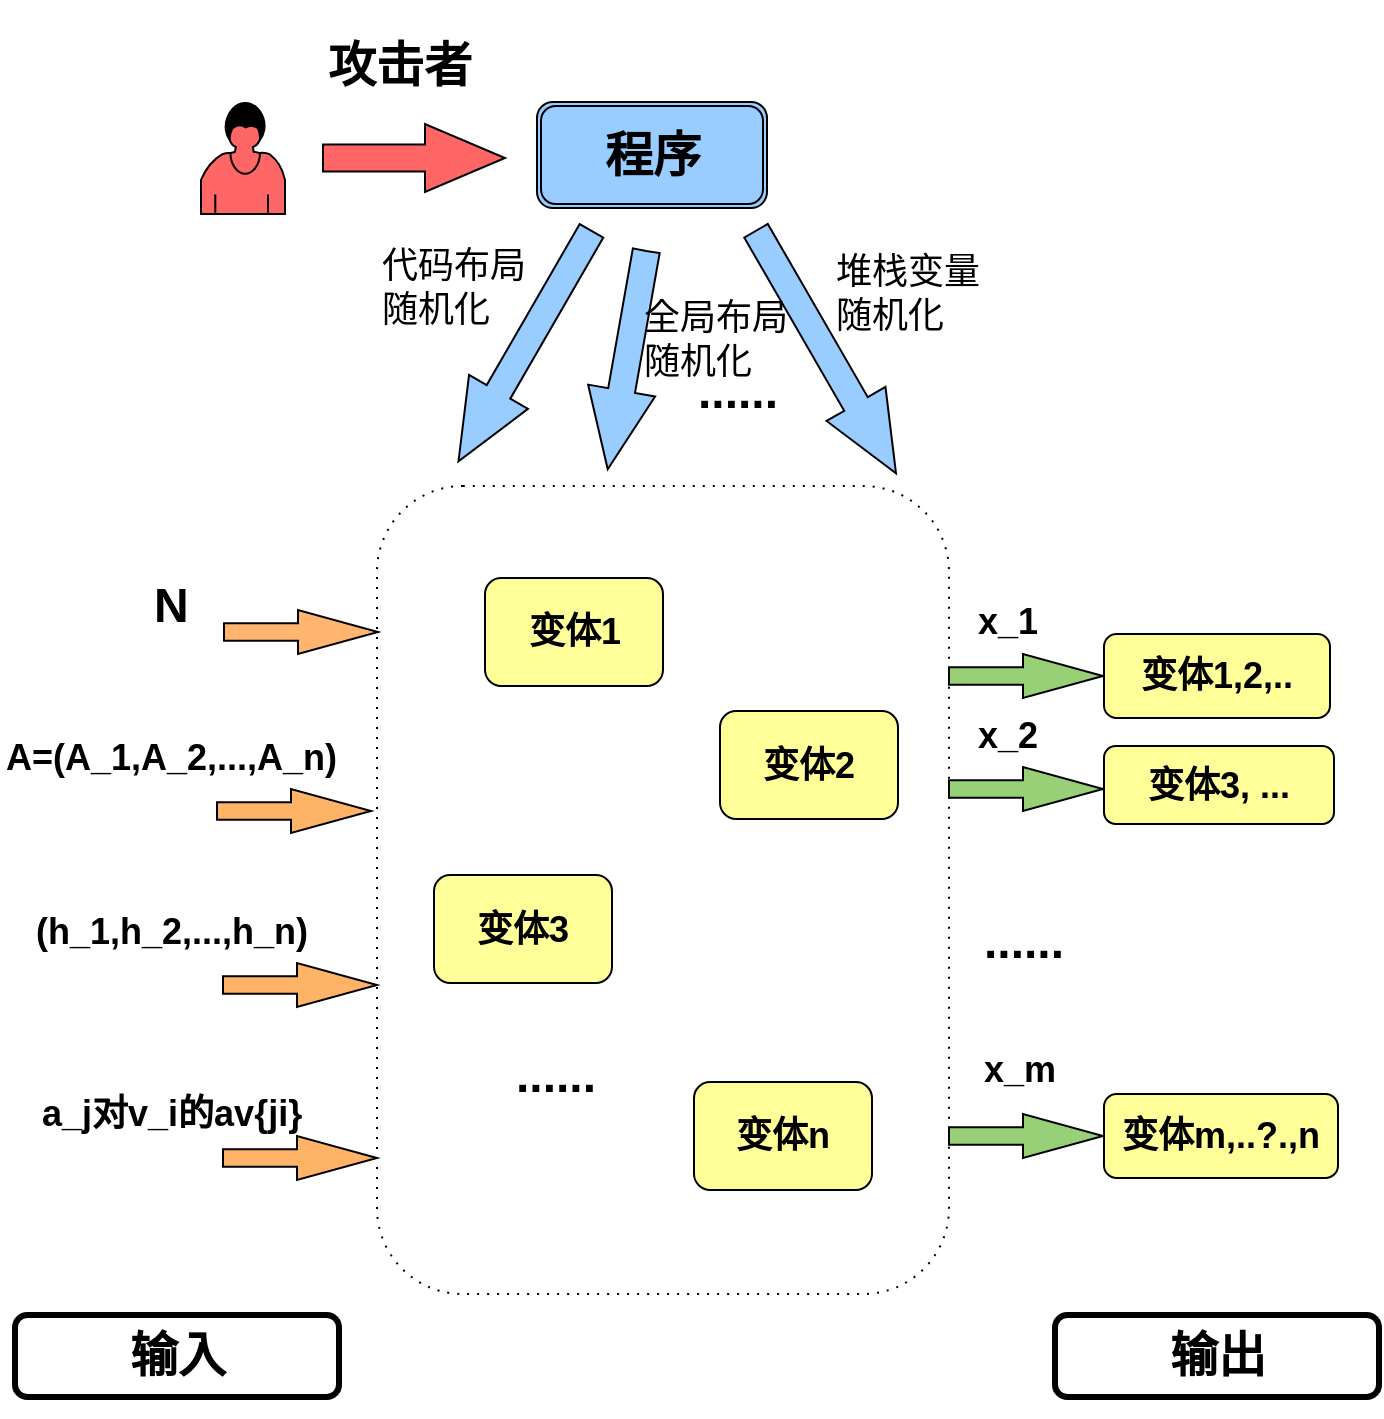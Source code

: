 <mxfile pages="3" version="11.2.3" type="github"><diagram id="HnAovMkJ5ByWPGK7s__6" name="Page-1"><mxGraphModel dx="1102" dy="969" grid="0" gridSize="10" guides="1" tooltips="1" connect="1" arrows="1" fold="1" page="0" pageScale="1" pageWidth="827" pageHeight="1169" math="0" shadow="0"><root><mxCell id="0"/><mxCell id="1" parent="0"/><mxCell id="2eYJWgevzJs-hkdSemQe-1" value="" style="shape=mxgraph.bpmn.user_task;html=1;outlineConnect=0;fillColor=#FF6666;" vertex="1" parent="1"><mxGeometry x="210.5" y="168" width="42" height="56" as="geometry"/></mxCell><mxCell id="2eYJWgevzJs-hkdSemQe-2" value="" style="html=1;shadow=0;dashed=0;align=center;verticalAlign=middle;shape=mxgraph.arrows2.arrow;dy=0.6;dx=40;notch=0;fillColor=#FF6666;" vertex="1" parent="1"><mxGeometry x="271.5" y="179" width="91" height="34" as="geometry"/></mxCell><mxCell id="2eYJWgevzJs-hkdSemQe-3" value="&lt;h1&gt;攻击者&lt;/h1&gt;" style="text;html=1;resizable=0;points=[];autosize=1;align=left;verticalAlign=top;spacingTop=-4;" vertex="1" parent="1"><mxGeometry x="271.5" y="117" width="82" height="46" as="geometry"/></mxCell><mxCell id="2eYJWgevzJs-hkdSemQe-4" value="&lt;h1&gt;程序&lt;/h1&gt;" style="shape=ext;rounded=1;html=1;whiteSpace=wrap;double=1;fillColor=#99CCFF;" vertex="1" parent="1"><mxGeometry x="378.5" y="168" width="115" height="53" as="geometry"/></mxCell><mxCell id="2eYJWgevzJs-hkdSemQe-5" value="&lt;h3&gt;&lt;br&gt;&lt;/h3&gt;" style="html=1;shadow=0;dashed=0;align=center;verticalAlign=middle;shape=mxgraph.arrows2.arrow;dy=0.6;dx=40;flipH=1;notch=0;fillColor=#99CCFF;rotation=-60;" vertex="1" parent="1"><mxGeometry x="306" y="273" width="133" height="34" as="geometry"/></mxCell><mxCell id="2eYJWgevzJs-hkdSemQe-8" value="" style="shape=ext;rounded=1;html=1;whiteSpace=wrap;dashed=1;dashPattern=1 4;fillColor=none;" vertex="1" parent="1"><mxGeometry x="298.5" y="360" width="286" height="404" as="geometry"/></mxCell><mxCell id="2eYJWgevzJs-hkdSemQe-9" value="" style="html=1;shadow=0;dashed=0;align=center;verticalAlign=middle;shape=mxgraph.arrows2.arrow;dy=0.6;dx=40;notch=0;fillColor=#FFB570;" vertex="1" parent="1"><mxGeometry x="222" y="422" width="77" height="22" as="geometry"/></mxCell><mxCell id="2eYJWgevzJs-hkdSemQe-10" value="" style="html=1;shadow=0;dashed=0;align=center;verticalAlign=middle;shape=mxgraph.arrows2.arrow;dy=0.6;dx=40;notch=0;fillColor=#FFB366;" vertex="1" parent="1"><mxGeometry x="218.5" y="511.5" width="77" height="22" as="geometry"/></mxCell><mxCell id="2eYJWgevzJs-hkdSemQe-11" value="" style="html=1;shadow=0;dashed=0;align=center;verticalAlign=middle;shape=mxgraph.arrows2.arrow;dy=0.6;dx=40;notch=0;fillColor=#FFB366;" vertex="1" parent="1"><mxGeometry x="221.5" y="598.5" width="77" height="22" as="geometry"/></mxCell><mxCell id="2eYJWgevzJs-hkdSemQe-12" value="" style="html=1;shadow=0;dashed=0;align=center;verticalAlign=middle;shape=mxgraph.arrows2.arrow;dy=0.6;dx=40;notch=0;fillColor=#FFB366;" vertex="1" parent="1"><mxGeometry x="221.5" y="685" width="77" height="22" as="geometry"/></mxCell><mxCell id="2eYJWgevzJs-hkdSemQe-13" value="" style="html=1;shadow=0;dashed=0;align=center;verticalAlign=middle;shape=mxgraph.arrows2.arrow;dy=0.6;dx=40;notch=0;fillColor=#97D077;" vertex="1" parent="1"><mxGeometry x="584.5" y="444" width="77" height="22" as="geometry"/></mxCell><mxCell id="2eYJWgevzJs-hkdSemQe-14" value="" style="html=1;shadow=0;dashed=0;align=center;verticalAlign=middle;shape=mxgraph.arrows2.arrow;dy=0.6;dx=40;notch=0;fillColor=#97D077;" vertex="1" parent="1"><mxGeometry x="584.5" y="500.5" width="77" height="22" as="geometry"/></mxCell><mxCell id="2eYJWgevzJs-hkdSemQe-15" value="" style="html=1;shadow=0;dashed=0;align=center;verticalAlign=middle;shape=mxgraph.arrows2.arrow;dy=0.6;dx=40;notch=0;fillColor=#97D077;" vertex="1" parent="1"><mxGeometry x="584.5" y="674" width="77" height="22" as="geometry"/></mxCell><mxCell id="2eYJWgevzJs-hkdSemQe-16" value="&lt;h1&gt;N&lt;/h1&gt;" style="text;html=1;resizable=0;points=[];autosize=1;align=left;verticalAlign=top;spacingTop=-4;" vertex="1" parent="1"><mxGeometry x="185" y="387" width="27" height="46" as="geometry"/></mxCell><mxCell id="2eYJWgevzJs-hkdSemQe-17" value="&lt;h2&gt;A=(A_1,A_2,...,A_n)&lt;/h2&gt;" style="text;html=1;resizable=0;points=[];autosize=1;align=left;verticalAlign=top;spacingTop=-4;" vertex="1" parent="1"><mxGeometry x="110.5" y="468" width="176" height="44" as="geometry"/></mxCell><mxCell id="2eYJWgevzJs-hkdSemQe-18" value="&lt;h2&gt;(h_1,h_2,...,h_n)&lt;/h2&gt;" style="text;html=1;resizable=0;points=[];autosize=1;align=left;verticalAlign=top;spacingTop=-4;" vertex="1" parent="1"><mxGeometry x="125.5" y="554.5" width="146" height="44" as="geometry"/></mxCell><mxCell id="2eYJWgevzJs-hkdSemQe-20" value="&lt;h2&gt;a_j对v_i的av{ji}&lt;/h2&gt;" style="text;html=1;resizable=0;points=[];autosize=1;align=left;verticalAlign=top;spacingTop=-4;" vertex="1" parent="1"><mxGeometry x="128.5" y="646" width="140" height="44" as="geometry"/></mxCell><mxCell id="2eYJWgevzJs-hkdSemQe-21" value="&lt;h2&gt;x_1&lt;/h2&gt;" style="text;html=1;resizable=0;points=[];autosize=1;align=left;verticalAlign=top;spacingTop=-4;" vertex="1" parent="1"><mxGeometry x="596.5" y="400" width="40" height="44" as="geometry"/></mxCell><mxCell id="2eYJWgevzJs-hkdSemQe-22" value="&lt;h2&gt;x_2&lt;/h2&gt;" style="text;html=1;resizable=0;points=[];autosize=1;align=left;verticalAlign=top;spacingTop=-4;" vertex="1" parent="1"><mxGeometry x="596.5" y="456.5" width="40" height="44" as="geometry"/></mxCell><mxCell id="2eYJWgevzJs-hkdSemQe-23" value="&lt;h2&gt;x_m&lt;/h2&gt;" style="text;html=1;resizable=0;points=[];autosize=1;align=left;verticalAlign=top;spacingTop=-4;" vertex="1" parent="1"><mxGeometry x="600" y="624" width="46" height="44" as="geometry"/></mxCell><mxCell id="2eYJWgevzJs-hkdSemQe-24" value="&lt;h1&gt;......&lt;/h1&gt;" style="text;html=1;resizable=0;points=[];autosize=1;align=left;verticalAlign=top;spacingTop=-4;" vertex="1" parent="1"><mxGeometry x="600" y="554.5" width="50" height="46" as="geometry"/></mxCell><mxCell id="2eYJWgevzJs-hkdSemQe-25" value="&lt;h2&gt;变体1&lt;/h2&gt;" style="shape=ext;rounded=1;html=1;whiteSpace=wrap;fillColor=#FFFF99;" vertex="1" parent="1"><mxGeometry x="352.5" y="406" width="89" height="54" as="geometry"/></mxCell><mxCell id="2eYJWgevzJs-hkdSemQe-26" value="&lt;h2&gt;变体2&lt;/h2&gt;" style="shape=ext;rounded=1;html=1;whiteSpace=wrap;fillColor=#FFFF99;" vertex="1" parent="1"><mxGeometry x="470" y="472.5" width="89" height="54" as="geometry"/></mxCell><mxCell id="2eYJWgevzJs-hkdSemQe-27" value="&lt;h2&gt;变体n&lt;/h2&gt;" style="shape=ext;rounded=1;html=1;whiteSpace=wrap;fillColor=#FFFF99;" vertex="1" parent="1"><mxGeometry x="457" y="658" width="89" height="54" as="geometry"/></mxCell><mxCell id="2eYJWgevzJs-hkdSemQe-28" value="&lt;h1&gt;......&lt;/h1&gt;" style="text;html=1;resizable=0;points=[];autosize=1;align=left;verticalAlign=top;spacingTop=-4;" vertex="1" parent="1"><mxGeometry x="366" y="622" width="50" height="46" as="geometry"/></mxCell><mxCell id="2eYJWgevzJs-hkdSemQe-31" value="&lt;h2&gt;变体3&lt;/h2&gt;" style="shape=ext;rounded=1;html=1;whiteSpace=wrap;fillColor=#FFFF99;" vertex="1" parent="1"><mxGeometry x="327" y="554.5" width="89" height="54" as="geometry"/></mxCell><mxCell id="2eYJWgevzJs-hkdSemQe-32" value="&lt;h2&gt;变体1,2,..&lt;/h2&gt;" style="shape=ext;rounded=1;html=1;whiteSpace=wrap;fillColor=#FFFF99;" vertex="1" parent="1"><mxGeometry x="662" y="434" width="113" height="42" as="geometry"/></mxCell><mxCell id="2eYJWgevzJs-hkdSemQe-35" value="&lt;h2&gt;变体3, ...&lt;/h2&gt;" style="shape=ext;rounded=1;html=1;whiteSpace=wrap;fillColor=#FFFF99;" vertex="1" parent="1"><mxGeometry x="662" y="490" width="115" height="39" as="geometry"/></mxCell><mxCell id="2eYJWgevzJs-hkdSemQe-36" value="&lt;h2&gt;变体m,..?.,n&lt;/h2&gt;" style="shape=ext;rounded=1;html=1;whiteSpace=wrap;fillColor=#FFFF99;" vertex="1" parent="1"><mxGeometry x="662" y="664" width="117" height="42" as="geometry"/></mxCell><mxCell id="LpqpifyeAIEwFOtt89az-1" value="&lt;h1&gt;输入&lt;/h1&gt;" style="shape=ext;rounded=1;html=1;whiteSpace=wrap;strokeWidth=3;fillColor=none;" vertex="1" parent="1"><mxGeometry x="117.5" y="774.5" width="162" height="41" as="geometry"/></mxCell><mxCell id="LpqpifyeAIEwFOtt89az-2" value="&lt;h1&gt;输出&lt;/h1&gt;" style="shape=ext;rounded=1;html=1;whiteSpace=wrap;strokeWidth=3;fillColor=none;" vertex="1" parent="1"><mxGeometry x="637.5" y="774.5" width="162" height="41" as="geometry"/></mxCell><mxCell id="uDe5Ofbau9tlYPXLyyMt-1" value="&lt;h3&gt;&lt;br&gt;&lt;/h3&gt;" style="html=1;shadow=0;dashed=0;align=center;verticalAlign=middle;shape=mxgraph.arrows2.arrow;dy=0.6;dx=40;flipH=1;notch=0;fillColor=#99CCFF;rotation=-120;" vertex="1" parent="1"><mxGeometry x="453" y="276" width="140" height="34" as="geometry"/></mxCell><mxCell id="uDe5Ofbau9tlYPXLyyMt-2" value="&lt;h3&gt;&lt;br&gt;&lt;/h3&gt;" style="html=1;shadow=0;dashed=0;align=center;verticalAlign=middle;shape=mxgraph.arrows2.arrow;dy=0.6;dx=40;flipH=1;notch=0.21;fillColor=#99CCFF;rotation=-80;" vertex="1" parent="1"><mxGeometry x="368" y="280" width="111" height="34" as="geometry"/></mxCell><mxCell id="uDe5Ofbau9tlYPXLyyMt-3" value="&lt;h1&gt;......&lt;/h1&gt;" style="text;html=1;resizable=0;points=[];autosize=1;align=left;verticalAlign=top;spacingTop=-4;" vertex="1" parent="1"><mxGeometry x="457" y="280" width="50" height="46" as="geometry"/></mxCell><mxCell id="uDe5Ofbau9tlYPXLyyMt-6" value="&lt;pre&gt;&lt;font style=&quot;font-size: 18px&quot;&gt;代码布局&lt;br&gt;随机化&lt;/font&gt;&lt;/pre&gt;" style="text;html=1;resizable=0;points=[];autosize=1;align=left;verticalAlign=top;spacingTop=-4;" vertex="1" parent="1"><mxGeometry x="298.5" y="224" width="80" height="60" as="geometry"/></mxCell><mxCell id="uDe5Ofbau9tlYPXLyyMt-7" value="&lt;font style=&quot;font-size: 18px&quot;&gt;堆栈变量&lt;br&gt;随机化&lt;/font&gt;" style="text;html=1;resizable=0;points=[];autosize=1;align=left;verticalAlign=top;spacingTop=-4;" vertex="1" parent="1"><mxGeometry x="526" y="239.5" width="83" height="30" as="geometry"/></mxCell><mxCell id="uDe5Ofbau9tlYPXLyyMt-8" value="&lt;pre&gt;&lt;font style=&quot;font-size: 18px&quot;&gt;全局布局&lt;br&gt;随机化&lt;/font&gt;&lt;/pre&gt;" style="text;html=1;resizable=0;points=[];autosize=1;align=left;verticalAlign=top;spacingTop=-4;" vertex="1" parent="1"><mxGeometry x="430" y="250" width="80" height="60" as="geometry"/></mxCell></root></mxGraphModel></diagram><diagram id="ha_lKzv_kagIK-NrfFA2" name="Page-2"><mxGraphModel dx="1102" dy="969" grid="0" gridSize="10" guides="1" tooltips="1" connect="1" arrows="1" fold="1" page="0" pageScale="1" pageWidth="827" pageHeight="1169" math="0" shadow="0"><root><mxCell id="f2Np6cGWwpCPxTrqQylX-0"/><mxCell id="f2Np6cGWwpCPxTrqQylX-1" parent="f2Np6cGWwpCPxTrqQylX-0"/><mxCell id="ukBBKl-kYDQQQrGmIJVS-0" value="" style="shape=ext;rounded=1;html=1;whiteSpace=wrap;fillColor=#CCE5FF;" vertex="1" parent="f2Np6cGWwpCPxTrqQylX-1"><mxGeometry x="76" y="125" width="438" height="318" as="geometry"/></mxCell><mxCell id="ukBBKl-kYDQQQrGmIJVS-11" value="&lt;h3&gt;代码布局A&lt;/h3&gt;" style="html=1;fillColor=#FF9999;" vertex="1" parent="f2Np6cGWwpCPxTrqQylX-1"><mxGeometry x="94" y="208" width="110" height="74" as="geometry"/></mxCell><mxCell id="ukBBKl-kYDQQQrGmIJVS-12" value="&lt;h3&gt;数据随机键值A&lt;/h3&gt;" style="html=1;fillColor=#FF9999;" vertex="1" parent="f2Np6cGWwpCPxTrqQylX-1"><mxGeometry x="94" y="282" width="110" height="75" as="geometry"/></mxCell><mxCell id="ukBBKl-kYDQQQrGmIJVS-17" value="&lt;h3&gt;代码布局A&lt;/h3&gt;" style="html=1;fillColor=#FF9999;" vertex="1" parent="f2Np6cGWwpCPxTrqQylX-1"><mxGeometry x="233" y="207.5" width="110" height="74" as="geometry"/></mxCell><mxCell id="ukBBKl-kYDQQQrGmIJVS-18" value="&lt;h3&gt;数据随机键值A&lt;/h3&gt;" style="html=1;fillColor=#FF9999;" vertex="1" parent="f2Np6cGWwpCPxTrqQylX-1"><mxGeometry x="233" y="281.5" width="110" height="75" as="geometry"/></mxCell><mxCell id="ukBBKl-kYDQQQrGmIJVS-19" value="&lt;h3&gt;代码布局A&lt;/h3&gt;" style="html=1;fillColor=#FF9999;" vertex="1" parent="f2Np6cGWwpCPxTrqQylX-1"><mxGeometry x="379" y="208" width="110" height="74" as="geometry"/></mxCell><mxCell id="ukBBKl-kYDQQQrGmIJVS-20" value="&lt;h3&gt;数据随机键值A&lt;/h3&gt;" style="html=1;fillColor=#FF9999;" vertex="1" parent="f2Np6cGWwpCPxTrqQylX-1"><mxGeometry x="379" y="282" width="110" height="75" as="geometry"/></mxCell><mxCell id="ukBBKl-kYDQQQrGmIJVS-21" value="&lt;h2&gt;栈布局X&lt;/h2&gt;" style="text;html=1;resizable=0;points=[];autosize=1;align=left;verticalAlign=top;spacingTop=-4;" vertex="1" parent="f2Np6cGWwpCPxTrqQylX-1"><mxGeometry x="116" y="375" width="76" height="44" as="geometry"/></mxCell><mxCell id="ukBBKl-kYDQQQrGmIJVS-22" value="&lt;h2&gt;全局布局X&lt;/h2&gt;" style="text;html=1;resizable=0;points=[];autosize=1;align=left;verticalAlign=top;spacingTop=-4;" vertex="1" parent="f2Np6cGWwpCPxTrqQylX-1"><mxGeometry x="250" y="375" width="94" height="44" as="geometry"/></mxCell><mxCell id="ukBBKl-kYDQQQrGmIJVS-23" value="&lt;h2&gt;堆布局X&lt;/h2&gt;" style="text;html=1;resizable=0;points=[];autosize=1;align=left;verticalAlign=top;spacingTop=-4;" vertex="1" parent="f2Np6cGWwpCPxTrqQylX-1"><mxGeometry x="396" y="375" width="76" height="44" as="geometry"/></mxCell><mxCell id="ukBBKl-kYDQQQrGmIJVS-24" value="&lt;h2&gt;变体1&lt;/h2&gt;" style="text;html=1;resizable=0;points=[];autosize=1;align=left;verticalAlign=top;spacingTop=-4;" vertex="1" parent="f2Np6cGWwpCPxTrqQylX-1"><mxGeometry x="111" y="137" width="56" height="44" as="geometry"/></mxCell><mxCell id="ukBBKl-kYDQQQrGmIJVS-25" value="" style="shape=ext;rounded=1;html=1;whiteSpace=wrap;fillColor=#E6FFCC;" vertex="1" parent="f2Np6cGWwpCPxTrqQylX-1"><mxGeometry x="572" y="122.5" width="438" height="318" as="geometry"/></mxCell><mxCell id="ukBBKl-kYDQQQrGmIJVS-26" value="&lt;h3&gt;代码布局B&lt;/h3&gt;" style="html=1;fillColor=#9AC7BF;" vertex="1" parent="f2Np6cGWwpCPxTrqQylX-1"><mxGeometry x="590" y="205.5" width="110" height="74" as="geometry"/></mxCell><mxCell id="ukBBKl-kYDQQQrGmIJVS-27" value="&lt;h3&gt;数据随机键值B&lt;/h3&gt;" style="html=1;fillColor=#9AC7BF;" vertex="1" parent="f2Np6cGWwpCPxTrqQylX-1"><mxGeometry x="590" y="279.5" width="110" height="75" as="geometry"/></mxCell><mxCell id="ukBBKl-kYDQQQrGmIJVS-28" value="&lt;h3&gt;代码布局B&lt;/h3&gt;" style="html=1;fillColor=#9AC7BF;" vertex="1" parent="f2Np6cGWwpCPxTrqQylX-1"><mxGeometry x="729" y="205" width="110" height="74" as="geometry"/></mxCell><mxCell id="ukBBKl-kYDQQQrGmIJVS-29" value="&lt;h3&gt;数据随机键值B&lt;/h3&gt;" style="html=1;fillColor=#9AC7BF;" vertex="1" parent="f2Np6cGWwpCPxTrqQylX-1"><mxGeometry x="729" y="279" width="110" height="75" as="geometry"/></mxCell><mxCell id="ukBBKl-kYDQQQrGmIJVS-30" value="&lt;h3&gt;代码布局B&lt;/h3&gt;" style="html=1;fillColor=#9AC7BF;" vertex="1" parent="f2Np6cGWwpCPxTrqQylX-1"><mxGeometry x="875" y="205.5" width="110" height="74" as="geometry"/></mxCell><mxCell id="ukBBKl-kYDQQQrGmIJVS-31" value="&lt;h3&gt;数据随机键值B&lt;/h3&gt;" style="html=1;fillColor=#9AC7BF;" vertex="1" parent="f2Np6cGWwpCPxTrqQylX-1"><mxGeometry x="875" y="279.5" width="110" height="75" as="geometry"/></mxCell><mxCell id="ukBBKl-kYDQQQrGmIJVS-32" value="&lt;h2&gt;栈布局Y&lt;/h2&gt;" style="text;html=1;resizable=0;points=[];autosize=1;align=left;verticalAlign=top;spacingTop=-4;" vertex="1" parent="f2Np6cGWwpCPxTrqQylX-1"><mxGeometry x="612" y="372.5" width="76" height="44" as="geometry"/></mxCell><mxCell id="ukBBKl-kYDQQQrGmIJVS-33" value="&lt;h2&gt;全局布局Y&lt;/h2&gt;" style="text;html=1;resizable=0;points=[];autosize=1;align=left;verticalAlign=top;spacingTop=-4;" vertex="1" parent="f2Np6cGWwpCPxTrqQylX-1"><mxGeometry x="746" y="372.5" width="94" height="44" as="geometry"/></mxCell><mxCell id="ukBBKl-kYDQQQrGmIJVS-34" value="&lt;h2&gt;堆布局Y&lt;/h2&gt;" style="text;html=1;resizable=0;points=[];autosize=1;align=left;verticalAlign=top;spacingTop=-4;" vertex="1" parent="f2Np6cGWwpCPxTrqQylX-1"><mxGeometry x="892" y="372.5" width="76" height="44" as="geometry"/></mxCell><mxCell id="ukBBKl-kYDQQQrGmIJVS-35" value="&lt;h2&gt;变体2&lt;/h2&gt;" style="text;html=1;resizable=0;points=[];autosize=1;align=left;verticalAlign=top;spacingTop=-4;" vertex="1" parent="f2Np6cGWwpCPxTrqQylX-1"><mxGeometry x="607" y="134.5" width="56" height="44" as="geometry"/></mxCell></root></mxGraphModel></diagram><diagram id="J-82cibIBLuofscLwX13" name="Page-3"><mxGraphModel dx="1502" dy="969" grid="0" gridSize="10" guides="1" tooltips="1" connect="1" arrows="1" fold="1" page="0" pageScale="1" pageWidth="827" pageHeight="1169" math="0" shadow="0"><root><mxCell id="DmDRw6UjTCfG17VCEDGM-0"/><mxCell id="DmDRw6UjTCfG17VCEDGM-1" parent="DmDRw6UjTCfG17VCEDGM-0"/><mxCell id="DmDRw6UjTCfG17VCEDGM-2" value="&lt;h1&gt;程序&lt;/h1&gt;" style="shape=ext;rounded=1;html=1;whiteSpace=wrap;fillColor=#99CCFF;" vertex="1" parent="DmDRw6UjTCfG17VCEDGM-1"><mxGeometry x="381" y="312" width="150" height="374" as="geometry"/></mxCell><mxCell id="DmDRw6UjTCfG17VCEDGM-3" value="" style="html=1;shadow=0;dashed=0;align=center;verticalAlign=middle;shape=mxgraph.arrows2.arrow;dy=0.6;dx=40;notch=0;fillColor=#FF6666;" vertex="1" parent="DmDRw6UjTCfG17VCEDGM-1"><mxGeometry x="280" y="346" width="101" height="36" as="geometry"/></mxCell><mxCell id="DmDRw6UjTCfG17VCEDGM-4" value="" style="html=1;shadow=0;dashed=0;align=center;verticalAlign=middle;shape=mxgraph.arrows2.arrow;dy=0.6;dx=40;notch=0;fillColor=#FF6666;" vertex="1" parent="DmDRw6UjTCfG17VCEDGM-1"><mxGeometry x="280" y="419.5" width="101" height="36" as="geometry"/></mxCell><mxCell id="DmDRw6UjTCfG17VCEDGM-5" value="" style="html=1;shadow=0;dashed=0;align=center;verticalAlign=middle;shape=mxgraph.arrows2.arrow;dy=0.6;dx=40;notch=0;fillColor=#FF6666;" vertex="1" parent="DmDRw6UjTCfG17VCEDGM-1"><mxGeometry x="280" y="493" width="101" height="36" as="geometry"/></mxCell><mxCell id="DmDRw6UjTCfG17VCEDGM-6" value="" style="html=1;shadow=0;dashed=0;align=center;verticalAlign=middle;shape=mxgraph.arrows2.arrow;dy=0.6;dx=40;notch=0;fillColor=#FF6666;" vertex="1" parent="DmDRw6UjTCfG17VCEDGM-1"><mxGeometry x="280" y="611" width="101" height="36" as="geometry"/></mxCell><mxCell id="DmDRw6UjTCfG17VCEDGM-7" value="" style="verticalLabelPosition=bottom;verticalAlign=top;html=1;shape=mxgraph.basic.8_point_star;fillColor=#FF6666;rotation=-15;" vertex="1" parent="DmDRw6UjTCfG17VCEDGM-1"><mxGeometry x="456" y="374.5" width="100" height="81" as="geometry"/></mxCell><mxCell id="DmDRw6UjTCfG17VCEDGM-8" value="" style="html=1;shadow=0;dashed=0;align=center;verticalAlign=middle;shape=mxgraph.arrows2.arrow;dy=0.6;dx=40;notch=0;fillColor=#FF6666;" vertex="1" parent="DmDRw6UjTCfG17VCEDGM-1"><mxGeometry x="566.5" y="400" width="101" height="36" as="geometry"/></mxCell><mxCell id="DmDRw6UjTCfG17VCEDGM-9" value="&lt;h1&gt;攻击者&lt;/h1&gt;" style="verticalLabelPosition=bottom;verticalAlign=top;html=1;shape=mxgraph.basic.smiley;fillColor=#FF6666;" vertex="1" parent="DmDRw6UjTCfG17VCEDGM-1"><mxGeometry x="695.5" y="368" width="100" height="100" as="geometry"/></mxCell><mxCell id="DmDRw6UjTCfG17VCEDGM-10" value="&lt;h1&gt;A_i&lt;/h1&gt;" style="text;html=1;resizable=0;points=[];autosize=1;align=left;verticalAlign=top;spacingTop=-4;" vertex="1" parent="DmDRw6UjTCfG17VCEDGM-1"><mxGeometry x="585.5" y="354" width="48" height="46" as="geometry"/></mxCell><mxCell id="DmDRw6UjTCfG17VCEDGM-14" value="&lt;h1&gt;A_1&lt;/h1&gt;" style="text;html=1;resizable=0;points=[];autosize=1;align=left;verticalAlign=top;spacingTop=-4;" vertex="1" parent="DmDRw6UjTCfG17VCEDGM-1"><mxGeometry x="288" y="300" width="54" height="46" as="geometry"/></mxCell><mxCell id="DmDRw6UjTCfG17VCEDGM-15" value="&lt;h1&gt;A_2&lt;/h1&gt;" style="text;html=1;resizable=0;points=[];autosize=1;align=left;verticalAlign=top;spacingTop=-4;" vertex="1" parent="DmDRw6UjTCfG17VCEDGM-1"><mxGeometry x="288" y="382" width="54" height="46" as="geometry"/></mxCell><mxCell id="DmDRw6UjTCfG17VCEDGM-16" value="&lt;h1&gt;A_n&lt;/h1&gt;" style="text;html=1;resizable=0;points=[];autosize=1;align=left;verticalAlign=top;spacingTop=-4;" vertex="1" parent="DmDRw6UjTCfG17VCEDGM-1"><mxGeometry x="291" y="573" width="55" height="46" as="geometry"/></mxCell><mxCell id="DmDRw6UjTCfG17VCEDGM-17" value="&lt;h1&gt;......&lt;/h1&gt;" style="text;html=1;resizable=0;points=[];autosize=1;align=left;verticalAlign=top;spacingTop=-4;" vertex="1" parent="DmDRw6UjTCfG17VCEDGM-1"><mxGeometry x="298" y="529" width="50" height="46" as="geometry"/></mxCell><mxCell id="DmDRw6UjTCfG17VCEDGM-18" value="&lt;h1&gt;A_3&lt;/h1&gt;" style="text;html=1;resizable=0;points=[];autosize=1;align=left;verticalAlign=top;spacingTop=-4;" vertex="1" parent="DmDRw6UjTCfG17VCEDGM-1"><mxGeometry x="291" y="453" width="54" height="46" as="geometry"/></mxCell><mxCell id="DmDRw6UjTCfG17VCEDGM-20" value="" style="shape=mxgraph.bpmn.user_task;html=1;outlineConnect=0;fillColor=#FF6666;" vertex="1" parent="DmDRw6UjTCfG17VCEDGM-1"><mxGeometry x="-41.5" y="463.5" width="62" height="71" as="geometry"/></mxCell><mxCell id="DmDRw6UjTCfG17VCEDGM-21" value="&lt;h1&gt;使用?&lt;/h1&gt;" style="text;html=1;resizable=0;points=[];autosize=1;align=left;verticalAlign=top;spacingTop=-4;" vertex="1" parent="DmDRw6UjTCfG17VCEDGM-1"><mxGeometry x="35.5" y="468" width="73" height="46" as="geometry"/></mxCell><mxCell id="DmDRw6UjTCfG17VCEDGM-22" value="&lt;h1&gt;h_1&lt;/h1&gt;" style="endArrow=none;dashed=1;html=1;" edge="1" parent="DmDRw6UjTCfG17VCEDGM-1"><mxGeometry width="50" height="50" relative="1" as="geometry"><mxPoint x="113" y="500" as="sourcePoint"/><mxPoint x="262" y="356" as="targetPoint"/></mxGeometry></mxCell><mxCell id="DmDRw6UjTCfG17VCEDGM-23" value="&lt;h1&gt;h_2&lt;/h1&gt;" style="endArrow=none;dashed=1;html=1;" edge="1" parent="DmDRw6UjTCfG17VCEDGM-1"><mxGeometry width="50" height="50" relative="1" as="geometry"><mxPoint x="115" y="500" as="sourcePoint"/><mxPoint x="260" y="439" as="targetPoint"/></mxGeometry></mxCell><mxCell id="DmDRw6UjTCfG17VCEDGM-24" value="&lt;h1&gt;h_3&lt;/h1&gt;" style="endArrow=none;dashed=1;html=1;exitX=1.045;exitY=0.696;exitDx=0;exitDy=0;exitPerimeter=0;" edge="1" parent="DmDRw6UjTCfG17VCEDGM-1" source="DmDRw6UjTCfG17VCEDGM-21"><mxGeometry width="50" height="50" relative="1" as="geometry"><mxPoint x="194.5" y="506" as="sourcePoint"/><mxPoint x="258" y="519" as="targetPoint"/></mxGeometry></mxCell><mxCell id="DmDRw6UjTCfG17VCEDGM-25" value="&lt;h1&gt;h_n&lt;/h1&gt;" style="endArrow=none;dashed=1;html=1;exitX=1.058;exitY=0.75;exitDx=0;exitDy=0;exitPerimeter=0;" edge="1" parent="DmDRw6UjTCfG17VCEDGM-1" source="DmDRw6UjTCfG17VCEDGM-21"><mxGeometry width="50" height="50" relative="1" as="geometry"><mxPoint x="175" y="486" as="sourcePoint"/><mxPoint x="255" y="620" as="targetPoint"/></mxGeometry></mxCell></root></mxGraphModel></diagram></mxfile>